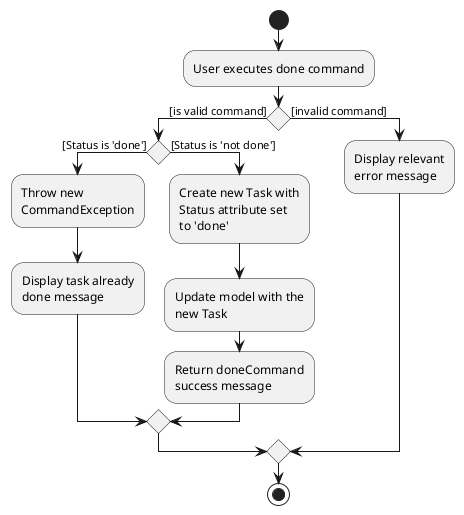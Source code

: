 @startuml
start
:User executes done command;

if () then ([is valid command])

    if () then ([Status is 'done'])
    :Throw new
    CommandException;
    :Display task already
    done message;

    else ([Status is 'not done'])
    :Create new Task with
    Status attribute set
    to 'done';
    :Update model with the
    new Task;
    :Return doneCommand
    success message;
    endif

else ([invalid command])
        :Display relevant
        error message;

endif
stop
@enduml
